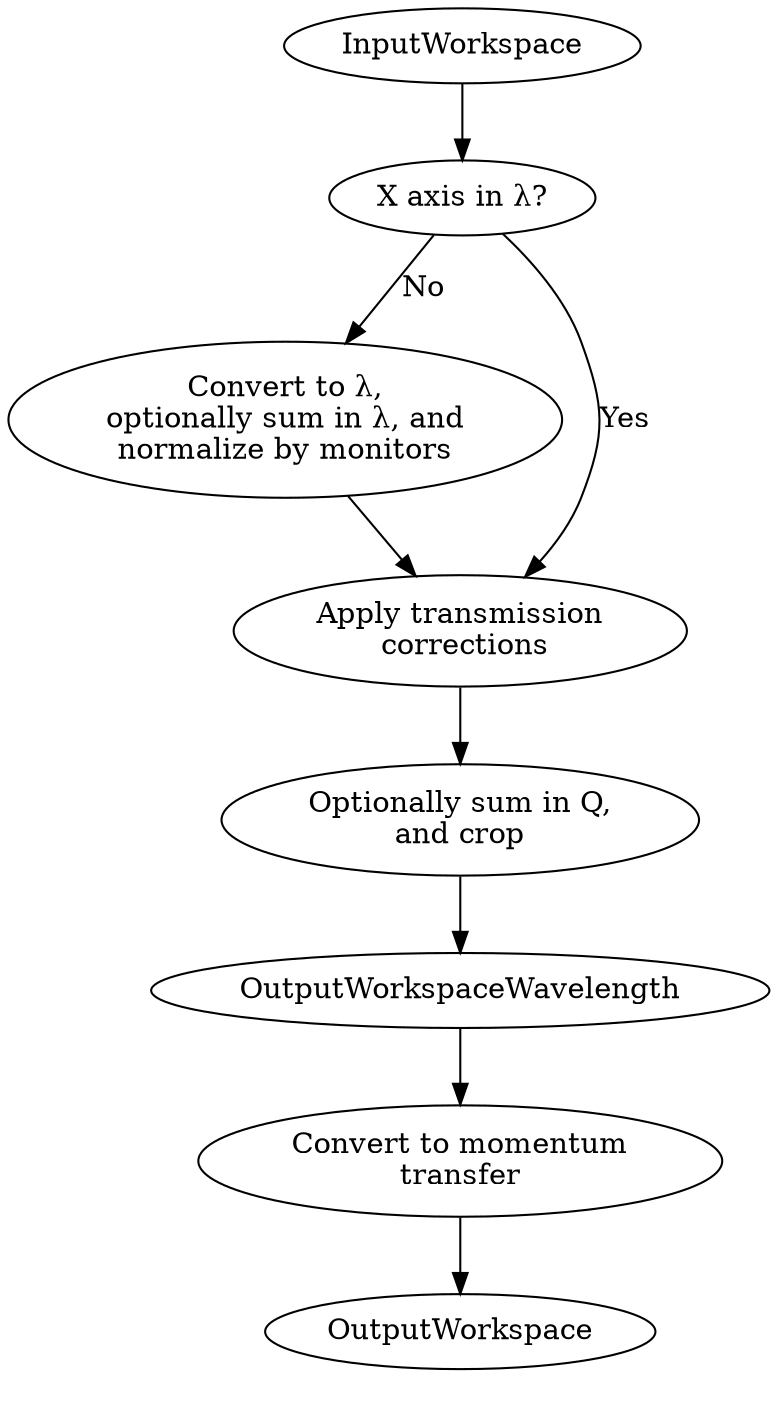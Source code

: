 digraph ReflectometryReductionOne {
label = "\n"
 //$global_style

subgraph params {
 //$param_style
  inputWS       [label="InputWorkspace"]
  outputWSWL    [label="OutputWorkspaceWavelength"]
  outputWSFinal [label="OutputWorkspace"]
}

subgraph decisions {
 //$decision_style
  checkXUnit      [label="X axis in &lambda;?"]
}

subgraph algorithms {
 //$algorithm_style
}

subgraph processes {
 //$process_style
  convertUnits    [label="Convert to &lambda;,\noptionally sum in &lambda;, and\nnormalize by monitors"]
  applyCorrTrans  [label="Apply transmission\n corrections"]
  sumInQ          [label="Optionally sum in Q,\nand crop"]
  convertMom      [label="Convert to momentum\ntransfer"]
}

subgraph values {
 //$value_style
}

inputWS         -> checkXUnit
checkXUnit      -> applyCorrTrans [label="Yes"]
checkXUnit      -> convertUnits   [label="No"]
convertUnits    -> applyCorrTrans

applyCorrTrans  -> sumInQ
sumInQ          -> outputWSWL

outputWSWL      -> convertMom
convertMom      -> outputWSFinal
}

